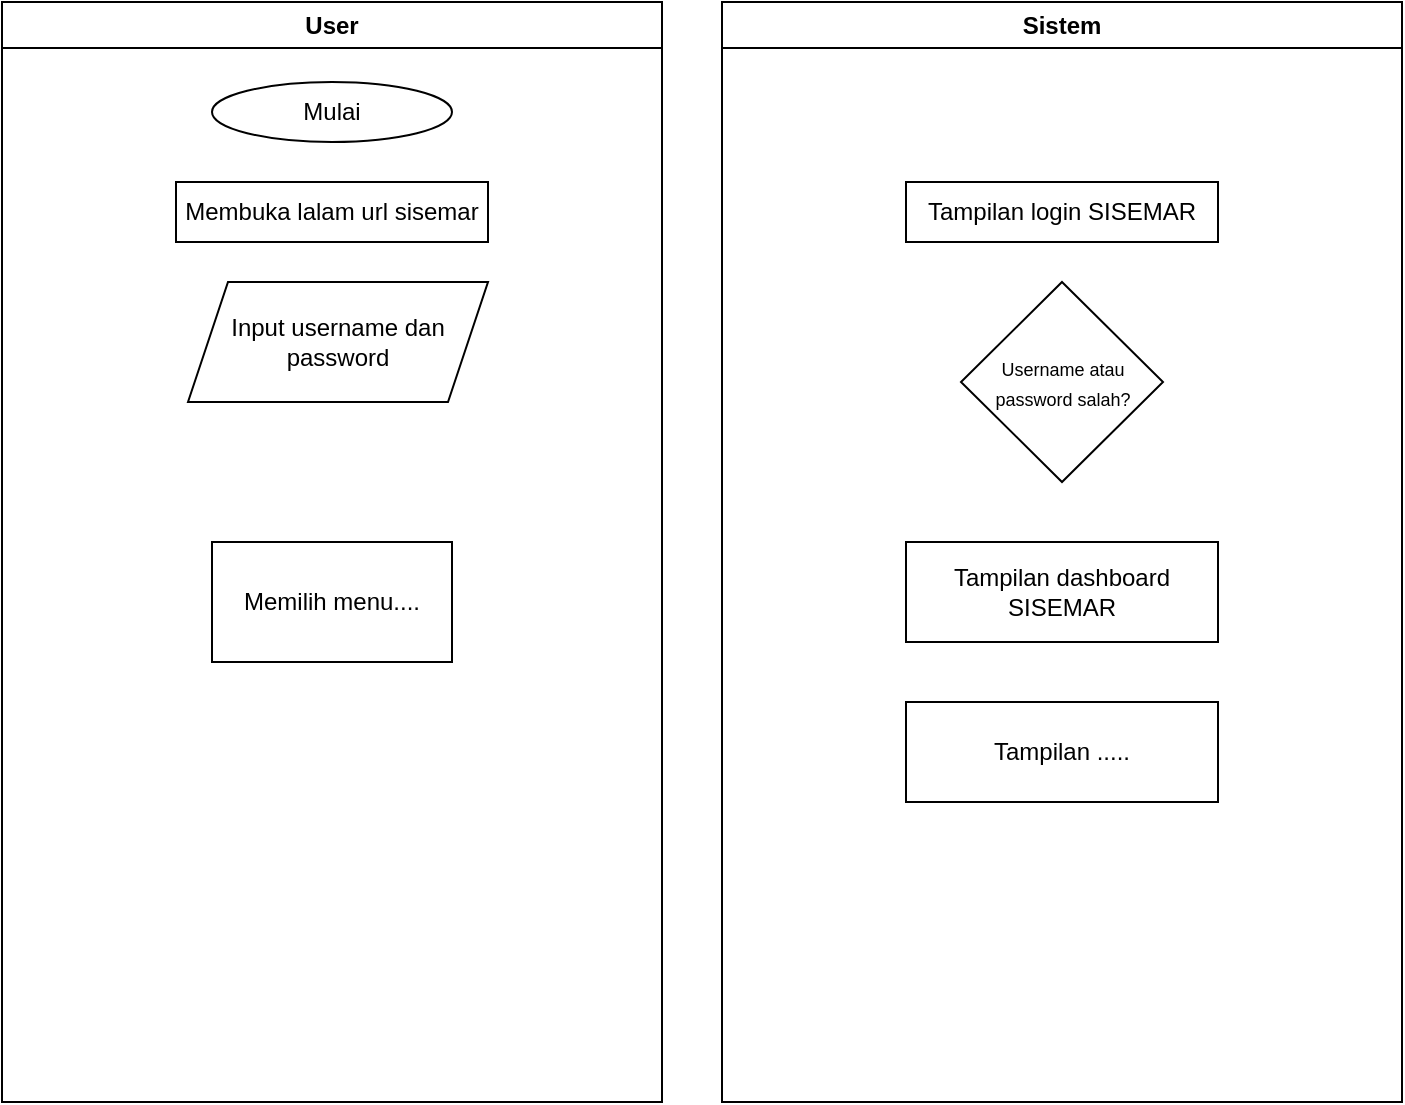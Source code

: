 <mxfile version="28.0.7">
  <diagram name="Halaman-1" id="uK1lXxShzl_tJUOJtHZC">
    <mxGraphModel dx="2399" dy="902" grid="1" gridSize="10" guides="1" tooltips="1" connect="1" arrows="1" fold="1" page="1" pageScale="1" pageWidth="827" pageHeight="1169" math="0" shadow="0">
      <root>
        <mxCell id="0" />
        <mxCell id="1" parent="0" />
        <mxCell id="WBBm-CLDshW_mHcTqunQ-7" value="User" style="swimlane;whiteSpace=wrap;html=1;" vertex="1" parent="1">
          <mxGeometry x="-130" y="40" width="330" height="550" as="geometry" />
        </mxCell>
        <mxCell id="VEq-Q2ySDu8XHJlhrdmW-1" value="Mulai" style="ellipse;whiteSpace=wrap;html=1;" parent="WBBm-CLDshW_mHcTqunQ-7" vertex="1">
          <mxGeometry x="105" y="40" width="120" height="30" as="geometry" />
        </mxCell>
        <mxCell id="WBBm-CLDshW_mHcTqunQ-2" value="Membuka lalam url sisemar" style="rounded=0;whiteSpace=wrap;html=1;" vertex="1" parent="WBBm-CLDshW_mHcTqunQ-7">
          <mxGeometry x="87" y="90" width="156" height="30" as="geometry" />
        </mxCell>
        <mxCell id="WBBm-CLDshW_mHcTqunQ-3" value="Input username dan password" style="shape=parallelogram;perimeter=parallelogramPerimeter;whiteSpace=wrap;html=1;fixedSize=1;" vertex="1" parent="WBBm-CLDshW_mHcTqunQ-7">
          <mxGeometry x="93" y="140" width="150" height="60" as="geometry" />
        </mxCell>
        <mxCell id="WBBm-CLDshW_mHcTqunQ-15" value="Memilih menu...." style="rounded=0;whiteSpace=wrap;html=1;" vertex="1" parent="WBBm-CLDshW_mHcTqunQ-7">
          <mxGeometry x="105" y="270" width="120" height="60" as="geometry" />
        </mxCell>
        <mxCell id="WBBm-CLDshW_mHcTqunQ-8" value="Sistem" style="swimlane;whiteSpace=wrap;html=1;startSize=23;" vertex="1" parent="1">
          <mxGeometry x="230" y="40" width="340" height="550" as="geometry" />
        </mxCell>
        <mxCell id="WBBm-CLDshW_mHcTqunQ-11" value="Tampilan login SISEMAR" style="rounded=0;whiteSpace=wrap;html=1;" vertex="1" parent="WBBm-CLDshW_mHcTqunQ-8">
          <mxGeometry x="92" y="90" width="156" height="30" as="geometry" />
        </mxCell>
        <mxCell id="WBBm-CLDshW_mHcTqunQ-1" value="&lt;font style=&quot;font-size: 9px;&quot;&gt;Username atau password salah?&lt;/font&gt;" style="rhombus;whiteSpace=wrap;html=1;" vertex="1" parent="WBBm-CLDshW_mHcTqunQ-8">
          <mxGeometry x="119.5" y="140" width="101" height="100" as="geometry" />
        </mxCell>
        <mxCell id="WBBm-CLDshW_mHcTqunQ-12" value="Tampilan dashboard SISEMAR" style="rounded=0;whiteSpace=wrap;html=1;" vertex="1" parent="WBBm-CLDshW_mHcTqunQ-8">
          <mxGeometry x="92" y="270" width="156" height="50" as="geometry" />
        </mxCell>
        <mxCell id="WBBm-CLDshW_mHcTqunQ-16" value="Tampilan ....." style="rounded=0;whiteSpace=wrap;html=1;" vertex="1" parent="WBBm-CLDshW_mHcTqunQ-8">
          <mxGeometry x="92" y="350" width="156" height="50" as="geometry" />
        </mxCell>
      </root>
    </mxGraphModel>
  </diagram>
</mxfile>
